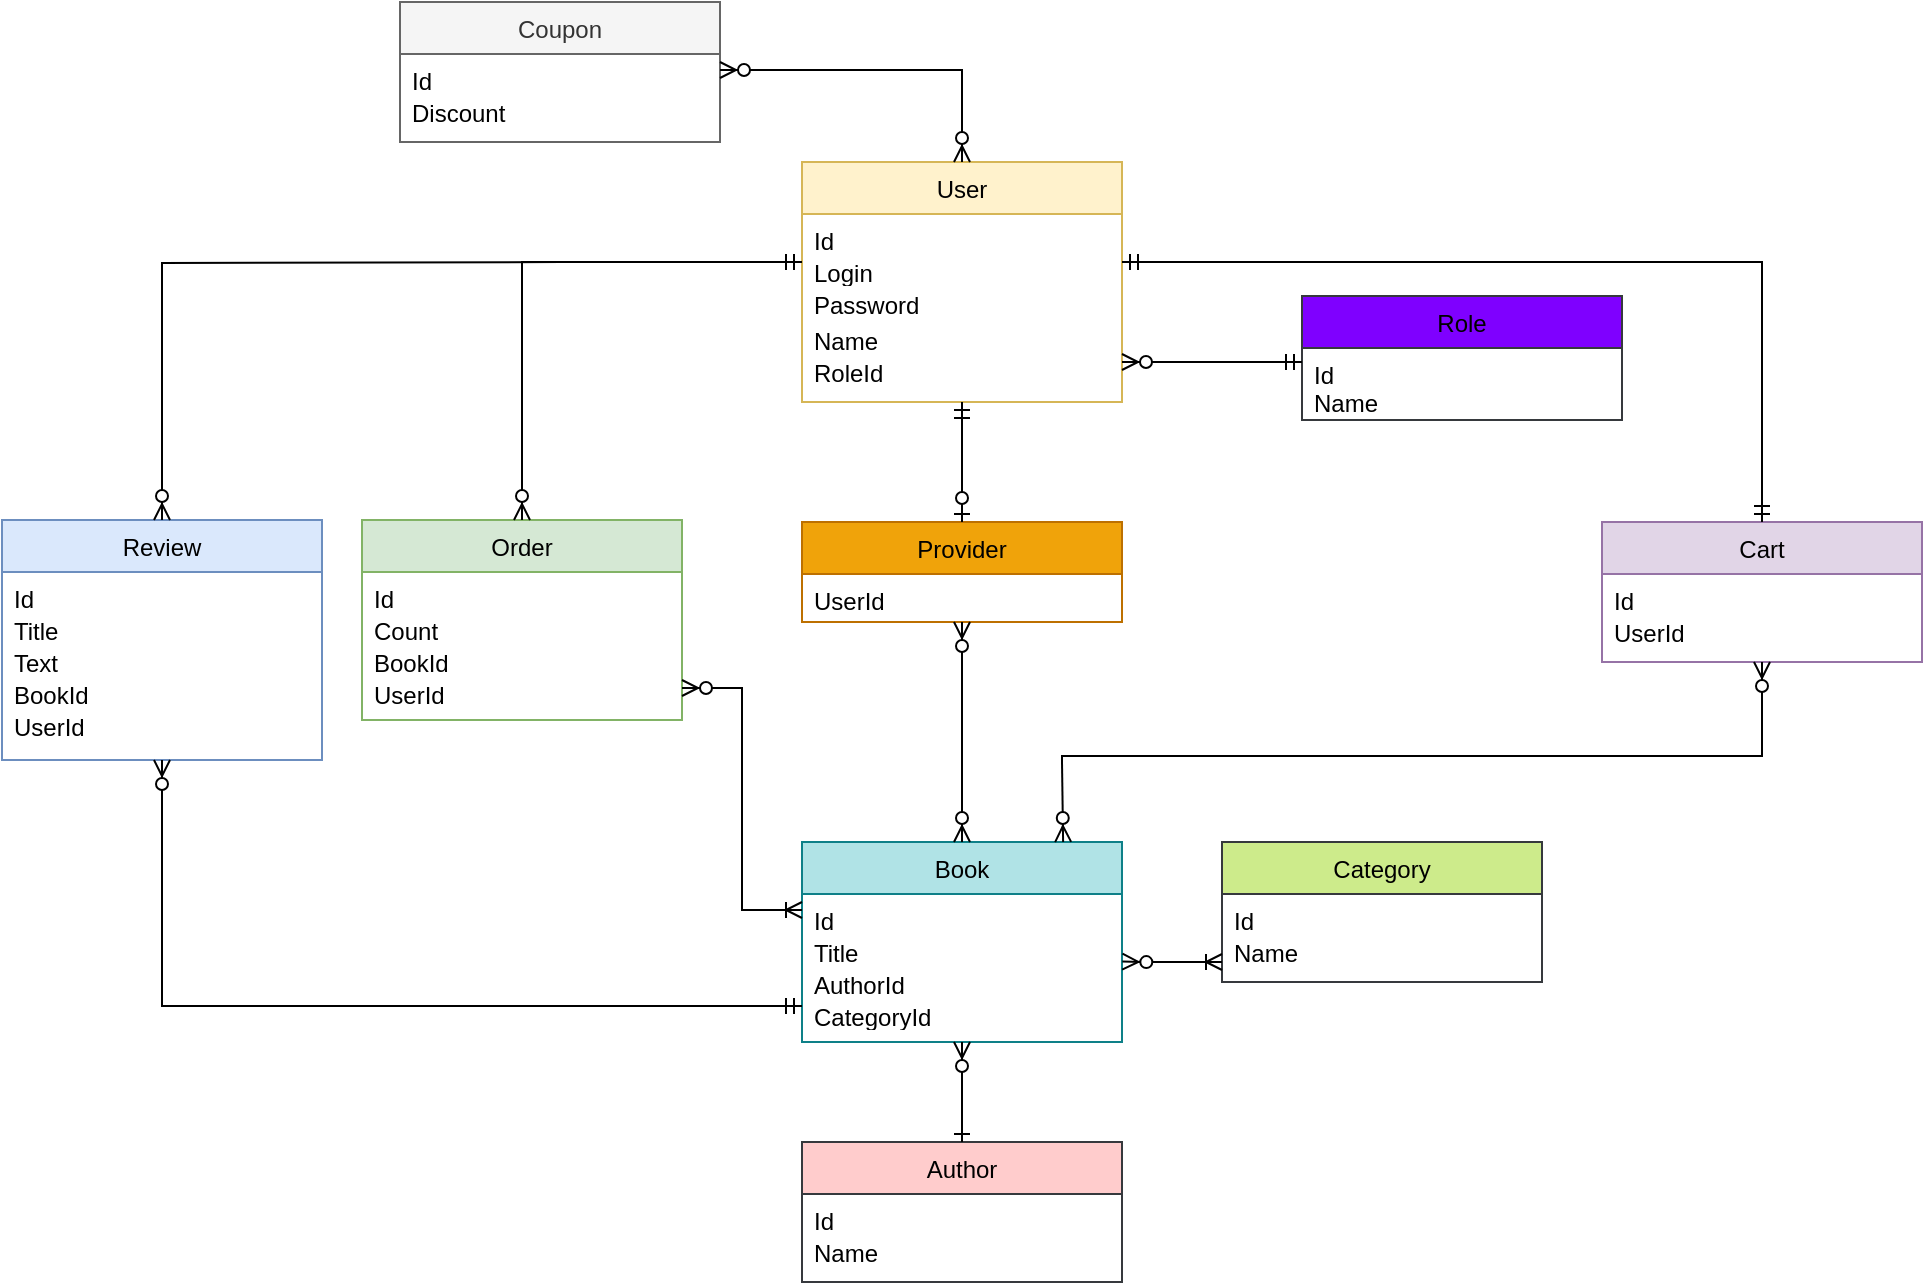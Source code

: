 <mxfile version="21.7.5" type="device">
  <diagram id="C5RBs43oDa-KdzZeNtuy" name="Page-1">
    <mxGraphModel dx="724" dy="396" grid="1" gridSize="10" guides="1" tooltips="1" connect="1" arrows="1" fold="1" page="1" pageScale="1" pageWidth="827" pageHeight="1169" math="0" shadow="0">
      <root>
        <mxCell id="WIyWlLk6GJQsqaUBKTNV-0" />
        <mxCell id="WIyWlLk6GJQsqaUBKTNV-1" parent="WIyWlLk6GJQsqaUBKTNV-0" />
        <mxCell id="6qb5WNMlD2U8E1ZsG0e4-30" value="User" style="swimlane;fontStyle=0;align=center;verticalAlign=top;childLayout=stackLayout;horizontal=1;startSize=26;horizontalStack=0;resizeParent=1;resizeLast=0;collapsible=1;marginBottom=0;rounded=0;shadow=0;strokeWidth=1;fillColor=#fff2cc;strokeColor=#d6b656;" parent="WIyWlLk6GJQsqaUBKTNV-1" vertex="1">
          <mxGeometry x="740" y="320" width="160" height="120" as="geometry">
            <mxRectangle x="740" y="320" width="160" height="26" as="alternateBounds" />
          </mxGeometry>
        </mxCell>
        <mxCell id="6qb5WNMlD2U8E1ZsG0e4-32" value="Id" style="text;align=left;verticalAlign=top;spacingLeft=4;spacingRight=4;overflow=hidden;rotatable=0;points=[[0,0.5],[1,0.5]];portConstraint=eastwest;rounded=0;shadow=0;html=0;" parent="6qb5WNMlD2U8E1ZsG0e4-30" vertex="1">
          <mxGeometry y="26" width="160" height="16" as="geometry" />
        </mxCell>
        <mxCell id="w7qyRYWylFQH-fB0Ga35-0" value="Login &#xa;" style="text;align=left;verticalAlign=top;spacingLeft=4;spacingRight=4;overflow=hidden;rotatable=0;points=[[0,0.5],[1,0.5]];portConstraint=eastwest;rounded=0;shadow=0;html=0;" parent="6qb5WNMlD2U8E1ZsG0e4-30" vertex="1">
          <mxGeometry y="42" width="160" height="16" as="geometry" />
        </mxCell>
        <mxCell id="6qb5WNMlD2U8E1ZsG0e4-33" value="Password " style="text;align=left;verticalAlign=top;spacingLeft=4;spacingRight=4;overflow=hidden;rotatable=0;points=[[0,0.5],[1,0.5]];portConstraint=eastwest;rounded=0;shadow=0;html=0;" parent="6qb5WNMlD2U8E1ZsG0e4-30" vertex="1">
          <mxGeometry y="58" width="160" height="18" as="geometry" />
        </mxCell>
        <mxCell id="6qb5WNMlD2U8E1ZsG0e4-31" value="Name " style="text;align=left;verticalAlign=top;spacingLeft=4;spacingRight=4;overflow=hidden;rotatable=0;points=[[0,0.5],[1,0.5]];portConstraint=eastwest;" parent="6qb5WNMlD2U8E1ZsG0e4-30" vertex="1">
          <mxGeometry y="76" width="160" height="16" as="geometry" />
        </mxCell>
        <mxCell id="fyuA9UxaWJt7U_arlxt_-5" value="RoleId&#xa;" style="text;align=left;verticalAlign=top;spacingLeft=4;spacingRight=4;overflow=hidden;rotatable=0;points=[[0,0.5],[1,0.5]];portConstraint=eastwest;" parent="6qb5WNMlD2U8E1ZsG0e4-30" vertex="1">
          <mxGeometry y="92" width="160" height="16" as="geometry" />
        </mxCell>
        <mxCell id="w7qyRYWylFQH-fB0Ga35-1" value="Coupon" style="swimlane;fontStyle=0;align=center;verticalAlign=top;childLayout=stackLayout;horizontal=1;startSize=26;horizontalStack=0;resizeParent=1;resizeLast=0;collapsible=1;marginBottom=0;rounded=0;shadow=0;strokeWidth=1;fillColor=#f5f5f5;strokeColor=#666666;fontColor=#333333;" parent="WIyWlLk6GJQsqaUBKTNV-1" vertex="1">
          <mxGeometry x="539" y="240" width="160" height="70" as="geometry">
            <mxRectangle x="539" y="240" width="160" height="26" as="alternateBounds" />
          </mxGeometry>
        </mxCell>
        <mxCell id="w7qyRYWylFQH-fB0Ga35-2" value="Id" style="text;align=left;verticalAlign=top;spacingLeft=4;spacingRight=4;overflow=hidden;rotatable=0;points=[[0,0.5],[1,0.5]];portConstraint=eastwest;rounded=0;shadow=0;html=0;" parent="w7qyRYWylFQH-fB0Ga35-1" vertex="1">
          <mxGeometry y="26" width="160" height="16" as="geometry" />
        </mxCell>
        <mxCell id="w7qyRYWylFQH-fB0Ga35-3" value="Discount" style="text;align=left;verticalAlign=top;spacingLeft=4;spacingRight=4;overflow=hidden;rotatable=0;points=[[0,0.5],[1,0.5]];portConstraint=eastwest;rounded=0;shadow=0;html=0;" parent="w7qyRYWylFQH-fB0Ga35-1" vertex="1">
          <mxGeometry y="42" width="160" height="16" as="geometry" />
        </mxCell>
        <mxCell id="w7qyRYWylFQH-fB0Ga35-7" value="Review" style="swimlane;fontStyle=0;align=center;verticalAlign=top;childLayout=stackLayout;horizontal=1;startSize=26;horizontalStack=0;resizeParent=1;resizeLast=0;collapsible=1;marginBottom=0;rounded=0;shadow=0;strokeWidth=1;fillColor=#dae8fc;strokeColor=#6c8ebf;" parent="WIyWlLk6GJQsqaUBKTNV-1" vertex="1">
          <mxGeometry x="340" y="499" width="160" height="120" as="geometry">
            <mxRectangle x="340" y="499" width="160" height="26" as="alternateBounds" />
          </mxGeometry>
        </mxCell>
        <mxCell id="w7qyRYWylFQH-fB0Ga35-8" value="Id" style="text;align=left;verticalAlign=top;spacingLeft=4;spacingRight=4;overflow=hidden;rotatable=0;points=[[0,0.5],[1,0.5]];portConstraint=eastwest;rounded=0;shadow=0;html=0;" parent="w7qyRYWylFQH-fB0Ga35-7" vertex="1">
          <mxGeometry y="26" width="160" height="16" as="geometry" />
        </mxCell>
        <mxCell id="w7qyRYWylFQH-fB0Ga35-9" value="Title" style="text;align=left;verticalAlign=top;spacingLeft=4;spacingRight=4;overflow=hidden;rotatable=0;points=[[0,0.5],[1,0.5]];portConstraint=eastwest;rounded=0;shadow=0;html=0;" parent="w7qyRYWylFQH-fB0Ga35-7" vertex="1">
          <mxGeometry y="42" width="160" height="16" as="geometry" />
        </mxCell>
        <mxCell id="w7qyRYWylFQH-fB0Ga35-11" value="Text" style="text;align=left;verticalAlign=top;spacingLeft=4;spacingRight=4;overflow=hidden;rotatable=0;points=[[0,0.5],[1,0.5]];portConstraint=eastwest;rounded=0;shadow=0;html=0;" parent="w7qyRYWylFQH-fB0Ga35-7" vertex="1">
          <mxGeometry y="58" width="160" height="16" as="geometry" />
        </mxCell>
        <mxCell id="w7qyRYWylFQH-fB0Ga35-12" value="BookId" style="text;align=left;verticalAlign=top;spacingLeft=4;spacingRight=4;overflow=hidden;rotatable=0;points=[[0,0.5],[1,0.5]];portConstraint=eastwest;rounded=0;shadow=0;html=0;" parent="w7qyRYWylFQH-fB0Ga35-7" vertex="1">
          <mxGeometry y="74" width="160" height="16" as="geometry" />
        </mxCell>
        <mxCell id="w7qyRYWylFQH-fB0Ga35-10" value="UserId" style="text;align=left;verticalAlign=top;spacingLeft=4;spacingRight=4;overflow=hidden;rotatable=0;points=[[0,0.5],[1,0.5]];portConstraint=eastwest;rounded=0;shadow=0;html=0;" parent="w7qyRYWylFQH-fB0Ga35-7" vertex="1">
          <mxGeometry y="90" width="160" height="20" as="geometry" />
        </mxCell>
        <mxCell id="w7qyRYWylFQH-fB0Ga35-13" value="Order" style="swimlane;fontStyle=0;align=center;verticalAlign=top;childLayout=stackLayout;horizontal=1;startSize=26;horizontalStack=0;resizeParent=1;resizeLast=0;collapsible=1;marginBottom=0;rounded=0;shadow=0;strokeWidth=1;fillColor=#d5e8d4;strokeColor=#82b366;" parent="WIyWlLk6GJQsqaUBKTNV-1" vertex="1">
          <mxGeometry x="520" y="499" width="160" height="100" as="geometry">
            <mxRectangle x="520" y="499" width="160" height="26" as="alternateBounds" />
          </mxGeometry>
        </mxCell>
        <mxCell id="w7qyRYWylFQH-fB0Ga35-14" value="Id" style="text;align=left;verticalAlign=top;spacingLeft=4;spacingRight=4;overflow=hidden;rotatable=0;points=[[0,0.5],[1,0.5]];portConstraint=eastwest;rounded=0;shadow=0;html=0;" parent="w7qyRYWylFQH-fB0Ga35-13" vertex="1">
          <mxGeometry y="26" width="160" height="16" as="geometry" />
        </mxCell>
        <mxCell id="w7qyRYWylFQH-fB0Ga35-15" value="Count" style="text;align=left;verticalAlign=top;spacingLeft=4;spacingRight=4;overflow=hidden;rotatable=0;points=[[0,0.5],[1,0.5]];portConstraint=eastwest;rounded=0;shadow=0;html=0;" parent="w7qyRYWylFQH-fB0Ga35-13" vertex="1">
          <mxGeometry y="42" width="160" height="16" as="geometry" />
        </mxCell>
        <mxCell id="w7qyRYWylFQH-fB0Ga35-17" value="BookId" style="text;align=left;verticalAlign=top;spacingLeft=4;spacingRight=4;overflow=hidden;rotatable=0;points=[[0,0.5],[1,0.5]];portConstraint=eastwest;rounded=0;shadow=0;html=0;" parent="w7qyRYWylFQH-fB0Ga35-13" vertex="1">
          <mxGeometry y="58" width="160" height="16" as="geometry" />
        </mxCell>
        <mxCell id="w7qyRYWylFQH-fB0Ga35-18" value="UserId" style="text;align=left;verticalAlign=top;spacingLeft=4;spacingRight=4;overflow=hidden;rotatable=0;points=[[0,0.5],[1,0.5]];portConstraint=eastwest;rounded=0;shadow=0;html=0;" parent="w7qyRYWylFQH-fB0Ga35-13" vertex="1">
          <mxGeometry y="74" width="160" height="20" as="geometry" />
        </mxCell>
        <mxCell id="w7qyRYWylFQH-fB0Ga35-19" value="Provider" style="swimlane;fontStyle=0;align=center;verticalAlign=top;childLayout=stackLayout;horizontal=1;startSize=26;horizontalStack=0;resizeParent=1;resizeLast=0;collapsible=1;marginBottom=0;rounded=0;shadow=0;strokeWidth=1;fillColor=#f0a30a;strokeColor=#BD7000;fontColor=#000000;" parent="WIyWlLk6GJQsqaUBKTNV-1" vertex="1">
          <mxGeometry x="740" y="500" width="160" height="50" as="geometry">
            <mxRectangle x="740" y="500" width="160" height="26" as="alternateBounds" />
          </mxGeometry>
        </mxCell>
        <mxCell id="w7qyRYWylFQH-fB0Ga35-25" value="UserId" style="text;align=left;verticalAlign=top;spacingLeft=4;spacingRight=4;overflow=hidden;rotatable=0;points=[[0,0.5],[1,0.5]];portConstraint=eastwest;rounded=0;shadow=0;html=0;" parent="w7qyRYWylFQH-fB0Ga35-19" vertex="1">
          <mxGeometry y="26" width="160" height="16" as="geometry" />
        </mxCell>
        <mxCell id="w7qyRYWylFQH-fB0Ga35-28" value="Cart" style="swimlane;fontStyle=0;align=center;verticalAlign=top;childLayout=stackLayout;horizontal=1;startSize=26;horizontalStack=0;resizeParent=1;resizeLast=0;collapsible=1;marginBottom=0;rounded=0;shadow=0;strokeWidth=1;fillColor=#e1d5e7;strokeColor=#9673a6;" parent="WIyWlLk6GJQsqaUBKTNV-1" vertex="1">
          <mxGeometry x="1140" y="500" width="160" height="70" as="geometry">
            <mxRectangle x="1140" y="500" width="160" height="26" as="alternateBounds" />
          </mxGeometry>
        </mxCell>
        <mxCell id="w7qyRYWylFQH-fB0Ga35-29" value="Id" style="text;align=left;verticalAlign=top;spacingLeft=4;spacingRight=4;overflow=hidden;rotatable=0;points=[[0,0.5],[1,0.5]];portConstraint=eastwest;rounded=0;shadow=0;html=0;" parent="w7qyRYWylFQH-fB0Ga35-28" vertex="1">
          <mxGeometry y="26" width="160" height="16" as="geometry" />
        </mxCell>
        <mxCell id="w7qyRYWylFQH-fB0Ga35-30" value="UserId" style="text;align=left;verticalAlign=top;spacingLeft=4;spacingRight=4;overflow=hidden;rotatable=0;points=[[0,0.5],[1,0.5]];portConstraint=eastwest;rounded=0;shadow=0;html=0;" parent="w7qyRYWylFQH-fB0Ga35-28" vertex="1">
          <mxGeometry y="42" width="160" height="16" as="geometry" />
        </mxCell>
        <mxCell id="w7qyRYWylFQH-fB0Ga35-33" value="Book" style="swimlane;fontStyle=0;align=center;verticalAlign=top;childLayout=stackLayout;horizontal=1;startSize=26;horizontalStack=0;resizeParent=1;resizeLast=0;collapsible=1;marginBottom=0;rounded=0;shadow=0;strokeWidth=1;fillColor=#b0e3e6;strokeColor=#0e8088;" parent="WIyWlLk6GJQsqaUBKTNV-1" vertex="1">
          <mxGeometry x="740" y="660" width="160" height="100" as="geometry">
            <mxRectangle x="740" y="660" width="160" height="26" as="alternateBounds" />
          </mxGeometry>
        </mxCell>
        <mxCell id="w7qyRYWylFQH-fB0Ga35-34" value="Id" style="text;align=left;verticalAlign=top;spacingLeft=4;spacingRight=4;overflow=hidden;rotatable=0;points=[[0,0.5],[1,0.5]];portConstraint=eastwest;rounded=0;shadow=0;html=0;" parent="w7qyRYWylFQH-fB0Ga35-33" vertex="1">
          <mxGeometry y="26" width="160" height="16" as="geometry" />
        </mxCell>
        <mxCell id="w7qyRYWylFQH-fB0Ga35-35" value="Title" style="text;align=left;verticalAlign=top;spacingLeft=4;spacingRight=4;overflow=hidden;rotatable=0;points=[[0,0.5],[1,0.5]];portConstraint=eastwest;rounded=0;shadow=0;html=0;" parent="w7qyRYWylFQH-fB0Ga35-33" vertex="1">
          <mxGeometry y="42" width="160" height="16" as="geometry" />
        </mxCell>
        <mxCell id="w7qyRYWylFQH-fB0Ga35-36" value="AuthorId" style="text;align=left;verticalAlign=top;spacingLeft=4;spacingRight=4;overflow=hidden;rotatable=0;points=[[0,0.5],[1,0.5]];portConstraint=eastwest;rounded=0;shadow=0;html=0;" parent="w7qyRYWylFQH-fB0Ga35-33" vertex="1">
          <mxGeometry y="58" width="160" height="16" as="geometry" />
        </mxCell>
        <mxCell id="w7qyRYWylFQH-fB0Ga35-37" value="CategoryId" style="text;align=left;verticalAlign=top;spacingLeft=4;spacingRight=4;overflow=hidden;rotatable=0;points=[[0,0.5],[1,0.5]];portConstraint=eastwest;rounded=0;shadow=0;html=0;" parent="w7qyRYWylFQH-fB0Ga35-33" vertex="1">
          <mxGeometry y="74" width="160" height="16" as="geometry" />
        </mxCell>
        <mxCell id="w7qyRYWylFQH-fB0Ga35-39" value="Category" style="swimlane;fontStyle=0;align=center;verticalAlign=top;childLayout=stackLayout;horizontal=1;startSize=26;horizontalStack=0;resizeParent=1;resizeLast=0;collapsible=1;marginBottom=0;rounded=0;shadow=0;strokeWidth=1;fillColor=#cdeb8b;strokeColor=#36393d;" parent="WIyWlLk6GJQsqaUBKTNV-1" vertex="1">
          <mxGeometry x="950" y="660" width="160" height="70" as="geometry">
            <mxRectangle x="950" y="660" width="160" height="26" as="alternateBounds" />
          </mxGeometry>
        </mxCell>
        <mxCell id="w7qyRYWylFQH-fB0Ga35-40" value="Id" style="text;align=left;verticalAlign=top;spacingLeft=4;spacingRight=4;overflow=hidden;rotatable=0;points=[[0,0.5],[1,0.5]];portConstraint=eastwest;rounded=0;shadow=0;html=0;" parent="w7qyRYWylFQH-fB0Ga35-39" vertex="1">
          <mxGeometry y="26" width="160" height="16" as="geometry" />
        </mxCell>
        <mxCell id="w7qyRYWylFQH-fB0Ga35-41" value="Name" style="text;align=left;verticalAlign=top;spacingLeft=4;spacingRight=4;overflow=hidden;rotatable=0;points=[[0,0.5],[1,0.5]];portConstraint=eastwest;rounded=0;shadow=0;html=0;" parent="w7qyRYWylFQH-fB0Ga35-39" vertex="1">
          <mxGeometry y="42" width="160" height="16" as="geometry" />
        </mxCell>
        <mxCell id="w7qyRYWylFQH-fB0Ga35-44" value="Author" style="swimlane;fontStyle=0;align=center;verticalAlign=top;childLayout=stackLayout;horizontal=1;startSize=26;horizontalStack=0;resizeParent=1;resizeLast=0;collapsible=1;marginBottom=0;rounded=0;shadow=0;strokeWidth=1;fillColor=#ffcccc;strokeColor=#36393d;" parent="WIyWlLk6GJQsqaUBKTNV-1" vertex="1">
          <mxGeometry x="740" y="810" width="160" height="70" as="geometry">
            <mxRectangle x="230" y="140" width="160" height="26" as="alternateBounds" />
          </mxGeometry>
        </mxCell>
        <mxCell id="w7qyRYWylFQH-fB0Ga35-45" value="Id" style="text;align=left;verticalAlign=top;spacingLeft=4;spacingRight=4;overflow=hidden;rotatable=0;points=[[0,0.5],[1,0.5]];portConstraint=eastwest;rounded=0;shadow=0;html=0;" parent="w7qyRYWylFQH-fB0Ga35-44" vertex="1">
          <mxGeometry y="26" width="160" height="16" as="geometry" />
        </mxCell>
        <mxCell id="w7qyRYWylFQH-fB0Ga35-49" value="Name" style="text;align=left;verticalAlign=top;spacingLeft=4;spacingRight=4;overflow=hidden;rotatable=0;points=[[0,0.5],[1,0.5]];portConstraint=eastwest;rounded=0;shadow=0;html=0;" parent="w7qyRYWylFQH-fB0Ga35-44" vertex="1">
          <mxGeometry y="42" width="160" height="16" as="geometry" />
        </mxCell>
        <mxCell id="w7qyRYWylFQH-fB0Ga35-50" value="" style="fontSize=12;html=1;endArrow=ERzeroToOne;startArrow=ERmandOne;rounded=0;shadow=0;jumpStyle=none;edgeStyle=elbowEdgeStyle;elbow=vertical;exitX=0.5;exitY=1;exitDx=0;exitDy=0;entryX=0.5;entryY=0;entryDx=0;entryDy=0;" parent="WIyWlLk6GJQsqaUBKTNV-1" source="6qb5WNMlD2U8E1ZsG0e4-30" target="w7qyRYWylFQH-fB0Ga35-19" edge="1">
          <mxGeometry width="100" height="100" relative="1" as="geometry">
            <mxPoint x="818" y="490" as="sourcePoint" />
            <mxPoint x="850" y="465" as="targetPoint" />
          </mxGeometry>
        </mxCell>
        <mxCell id="w7qyRYWylFQH-fB0Ga35-54" value="" style="edgeStyle=orthogonalEdgeStyle;fontSize=12;html=1;endArrow=ERzeroToMany;endFill=1;startArrow=ERzeroToMany;rounded=0;exitX=0.5;exitY=0;exitDx=0;exitDy=0;entryX=0.5;entryY=1;entryDx=0;entryDy=0;" parent="WIyWlLk6GJQsqaUBKTNV-1" source="w7qyRYWylFQH-fB0Ga35-33" edge="1" target="w7qyRYWylFQH-fB0Ga35-19">
          <mxGeometry width="100" height="100" relative="1" as="geometry">
            <mxPoint x="1000" y="590" as="sourcePoint" />
            <mxPoint x="820" y="551" as="targetPoint" />
          </mxGeometry>
        </mxCell>
        <mxCell id="w7qyRYWylFQH-fB0Ga35-55" value="" style="edgeStyle=elbowEdgeStyle;fontSize=12;html=1;endArrow=ERzeroToMany;endFill=1;rounded=0;elbow=vertical;entryX=0.5;entryY=1;entryDx=0;entryDy=0;" parent="WIyWlLk6GJQsqaUBKTNV-1" target="w7qyRYWylFQH-fB0Ga35-28" edge="1">
          <mxGeometry width="100" height="100" relative="1" as="geometry">
            <mxPoint x="870" y="620" as="sourcePoint" />
            <mxPoint x="1100" y="580" as="targetPoint" />
            <Array as="points">
              <mxPoint x="870" y="617" />
            </Array>
          </mxGeometry>
        </mxCell>
        <mxCell id="w7qyRYWylFQH-fB0Ga35-56" value="" style="edgeStyle=elbowEdgeStyle;fontSize=12;html=1;endArrow=ERzeroToMany;endFill=1;rounded=0;entryX=1.001;entryY=1.111;entryDx=0;entryDy=0;entryPerimeter=0;" parent="WIyWlLk6GJQsqaUBKTNV-1" target="w7qyRYWylFQH-fB0Ga35-35" edge="1">
          <mxGeometry width="100" height="100" relative="1" as="geometry">
            <mxPoint x="930" y="720" as="sourcePoint" />
            <mxPoint x="1040" y="680" as="targetPoint" />
            <Array as="points">
              <mxPoint x="910" y="710" />
            </Array>
          </mxGeometry>
        </mxCell>
        <mxCell id="w7qyRYWylFQH-fB0Ga35-58" value="" style="edgeStyle=orthogonalEdgeStyle;fontSize=12;html=1;endArrow=ERzeroToMany;startArrow=ERmandOne;rounded=0;entryX=0.5;entryY=0;entryDx=0;entryDy=0;exitX=0;exitY=0.5;exitDx=0;exitDy=0;" parent="WIyWlLk6GJQsqaUBKTNV-1" target="w7qyRYWylFQH-fB0Ga35-13" edge="1" source="w7qyRYWylFQH-fB0Ga35-0">
          <mxGeometry width="100" height="100" relative="1" as="geometry">
            <mxPoint x="740" y="370" as="sourcePoint" />
            <mxPoint x="699" y="370" as="targetPoint" />
            <Array as="points">
              <mxPoint x="600" y="370" />
            </Array>
          </mxGeometry>
        </mxCell>
        <mxCell id="w7qyRYWylFQH-fB0Ga35-59" value="" style="edgeStyle=orthogonalEdgeStyle;fontSize=12;html=1;endArrow=ERzeroToMany;startArrow=ERmandOne;rounded=0;entryX=0.5;entryY=1;entryDx=0;entryDy=0;exitX=0;exitY=0.5;exitDx=0;exitDy=0;" parent="WIyWlLk6GJQsqaUBKTNV-1" edge="1" source="w7qyRYWylFQH-fB0Ga35-37">
          <mxGeometry width="100" height="100" relative="1" as="geometry">
            <mxPoint x="740" y="742" as="sourcePoint" />
            <mxPoint x="420" y="619" as="targetPoint" />
            <Array as="points">
              <mxPoint x="420" y="742" />
            </Array>
          </mxGeometry>
        </mxCell>
        <mxCell id="w7qyRYWylFQH-fB0Ga35-60" value="" style="edgeStyle=orthogonalEdgeStyle;fontSize=12;html=1;endArrow=ERzeroToMany;endFill=1;rounded=0;entryX=0.5;entryY=0;entryDx=0;entryDy=0;" parent="WIyWlLk6GJQsqaUBKTNV-1" target="w7qyRYWylFQH-fB0Ga35-7" edge="1">
          <mxGeometry width="100" height="100" relative="1" as="geometry">
            <mxPoint x="620" y="370" as="sourcePoint" />
            <mxPoint x="500" y="380" as="targetPoint" />
          </mxGeometry>
        </mxCell>
        <mxCell id="w7qyRYWylFQH-fB0Ga35-63" value="" style="fontSize=12;html=1;endArrow=ERzeroToMany;endFill=1;rounded=0;entryX=0.5;entryY=1;entryDx=0;entryDy=0;" parent="WIyWlLk6GJQsqaUBKTNV-1" target="w7qyRYWylFQH-fB0Ga35-33" edge="1">
          <mxGeometry width="100" height="100" relative="1" as="geometry">
            <mxPoint x="820" y="800" as="sourcePoint" />
            <mxPoint x="820" y="770" as="targetPoint" />
          </mxGeometry>
        </mxCell>
        <mxCell id="w7qyRYWylFQH-fB0Ga35-64" value="" style="fontSize=12;html=1;endArrow=ERone;endFill=1;rounded=0;entryX=0.5;entryY=0;entryDx=0;entryDy=0;" parent="WIyWlLk6GJQsqaUBKTNV-1" target="w7qyRYWylFQH-fB0Ga35-44" edge="1">
          <mxGeometry width="100" height="100" relative="1" as="geometry">
            <mxPoint x="820" y="790" as="sourcePoint" />
            <mxPoint x="960" y="730" as="targetPoint" />
          </mxGeometry>
        </mxCell>
        <mxCell id="fyuA9UxaWJt7U_arlxt_-0" value="" style="fontSize=12;html=1;endArrow=ERzeroToMany;endFill=1;rounded=0;entryX=0.816;entryY=-0.042;entryDx=0;entryDy=0;entryPerimeter=0;" parent="WIyWlLk6GJQsqaUBKTNV-1" edge="1">
          <mxGeometry width="100" height="100" relative="1" as="geometry">
            <mxPoint x="870" y="620" as="sourcePoint" />
            <mxPoint x="870.56" y="660.0" as="targetPoint" />
          </mxGeometry>
        </mxCell>
        <mxCell id="fyuA9UxaWJt7U_arlxt_-2" value="Role" style="swimlane;fontStyle=0;align=center;verticalAlign=top;childLayout=stackLayout;horizontal=1;startSize=26;horizontalStack=0;resizeParent=1;resizeLast=0;collapsible=1;marginBottom=0;rounded=0;shadow=0;strokeWidth=1;fillColor=#7F00FF;strokeColor=#36393d;" parent="WIyWlLk6GJQsqaUBKTNV-1" vertex="1">
          <mxGeometry x="990" y="387" width="160" height="62" as="geometry">
            <mxRectangle x="990" y="387" width="160" height="26" as="alternateBounds" />
          </mxGeometry>
        </mxCell>
        <mxCell id="fyuA9UxaWJt7U_arlxt_-3" value="Id" style="text;align=left;verticalAlign=top;spacingLeft=4;spacingRight=4;overflow=hidden;rotatable=0;points=[[0,0.5],[1,0.5]];portConstraint=eastwest;rounded=0;shadow=0;html=0;" parent="fyuA9UxaWJt7U_arlxt_-2" vertex="1">
          <mxGeometry y="26" width="160" height="14" as="geometry" />
        </mxCell>
        <mxCell id="fyuA9UxaWJt7U_arlxt_-4" value="Name " style="text;align=left;verticalAlign=top;spacingLeft=4;spacingRight=4;overflow=hidden;rotatable=0;points=[[0,0.5],[1,0.5]];portConstraint=eastwest;" parent="fyuA9UxaWJt7U_arlxt_-2" vertex="1">
          <mxGeometry y="40" width="160" height="16" as="geometry" />
        </mxCell>
        <mxCell id="fyuA9UxaWJt7U_arlxt_-6" value="" style="edgeStyle=elbowEdgeStyle;fontSize=12;html=1;endArrow=ERzeroToMany;startArrow=ERmandOne;rounded=0;entryX=1;entryY=0.5;entryDx=0;entryDy=0;exitX=0;exitY=0.5;exitDx=0;exitDy=0;" parent="WIyWlLk6GJQsqaUBKTNV-1" source="fyuA9UxaWJt7U_arlxt_-3" target="fyuA9UxaWJt7U_arlxt_-5" edge="1">
          <mxGeometry width="100" height="100" relative="1" as="geometry">
            <mxPoint x="990" y="431" as="sourcePoint" />
            <mxPoint x="900" y="430" as="targetPoint" />
          </mxGeometry>
        </mxCell>
        <mxCell id="fyuA9UxaWJt7U_arlxt_-9" value="" style="edgeStyle=entityRelationEdgeStyle;fontSize=12;html=1;endArrow=ERoneToMany;rounded=0;" parent="WIyWlLk6GJQsqaUBKTNV-1" edge="1">
          <mxGeometry width="100" height="100" relative="1" as="geometry">
            <mxPoint x="920" y="720" as="sourcePoint" />
            <mxPoint x="950" y="720" as="targetPoint" />
            <Array as="points">
              <mxPoint x="930" y="720" />
            </Array>
          </mxGeometry>
        </mxCell>
        <mxCell id="fyuA9UxaWJt7U_arlxt_-10" value="" style="edgeStyle=elbowEdgeStyle;fontSize=12;html=1;endArrow=ERoneToMany;startArrow=ERzeroToMany;rounded=0;entryX=0;entryY=0.5;entryDx=0;entryDy=0;exitX=1;exitY=0.5;exitDx=0;exitDy=0;" parent="WIyWlLk6GJQsqaUBKTNV-1" source="w7qyRYWylFQH-fB0Ga35-18" target="w7qyRYWylFQH-fB0Ga35-34" edge="1">
          <mxGeometry width="100" height="100" relative="1" as="geometry">
            <mxPoint x="630" y="580" as="sourcePoint" />
            <mxPoint x="730" y="480" as="targetPoint" />
          </mxGeometry>
        </mxCell>
        <mxCell id="IXW3gzAtiwZaTEp0z-B3-0" value="" style="edgeStyle=orthogonalEdgeStyle;fontSize=12;html=1;endArrow=ERmandOne;startArrow=ERmandOne;rounded=0;entryX=0.5;entryY=0;entryDx=0;entryDy=0;exitX=1;exitY=0.5;exitDx=0;exitDy=0;" edge="1" parent="WIyWlLk6GJQsqaUBKTNV-1" source="w7qyRYWylFQH-fB0Ga35-0" target="w7qyRYWylFQH-fB0Ga35-28">
          <mxGeometry width="100" height="100" relative="1" as="geometry">
            <mxPoint x="930" y="340" as="sourcePoint" />
            <mxPoint x="1190" y="430" as="targetPoint" />
          </mxGeometry>
        </mxCell>
        <mxCell id="IXW3gzAtiwZaTEp0z-B3-2" value="" style="edgeStyle=elbowEdgeStyle;fontSize=12;html=1;endArrow=ERzeroToMany;endFill=1;startArrow=ERzeroToMany;rounded=0;entryX=1;entryY=0.5;entryDx=0;entryDy=0;exitX=0.5;exitY=0;exitDx=0;exitDy=0;" edge="1" parent="WIyWlLk6GJQsqaUBKTNV-1" source="6qb5WNMlD2U8E1ZsG0e4-30" target="w7qyRYWylFQH-fB0Ga35-2">
          <mxGeometry width="100" height="100" relative="1" as="geometry">
            <mxPoint x="820" y="300" as="sourcePoint" />
            <mxPoint x="850" y="310" as="targetPoint" />
            <Array as="points">
              <mxPoint x="820" y="300" />
            </Array>
          </mxGeometry>
        </mxCell>
      </root>
    </mxGraphModel>
  </diagram>
</mxfile>
